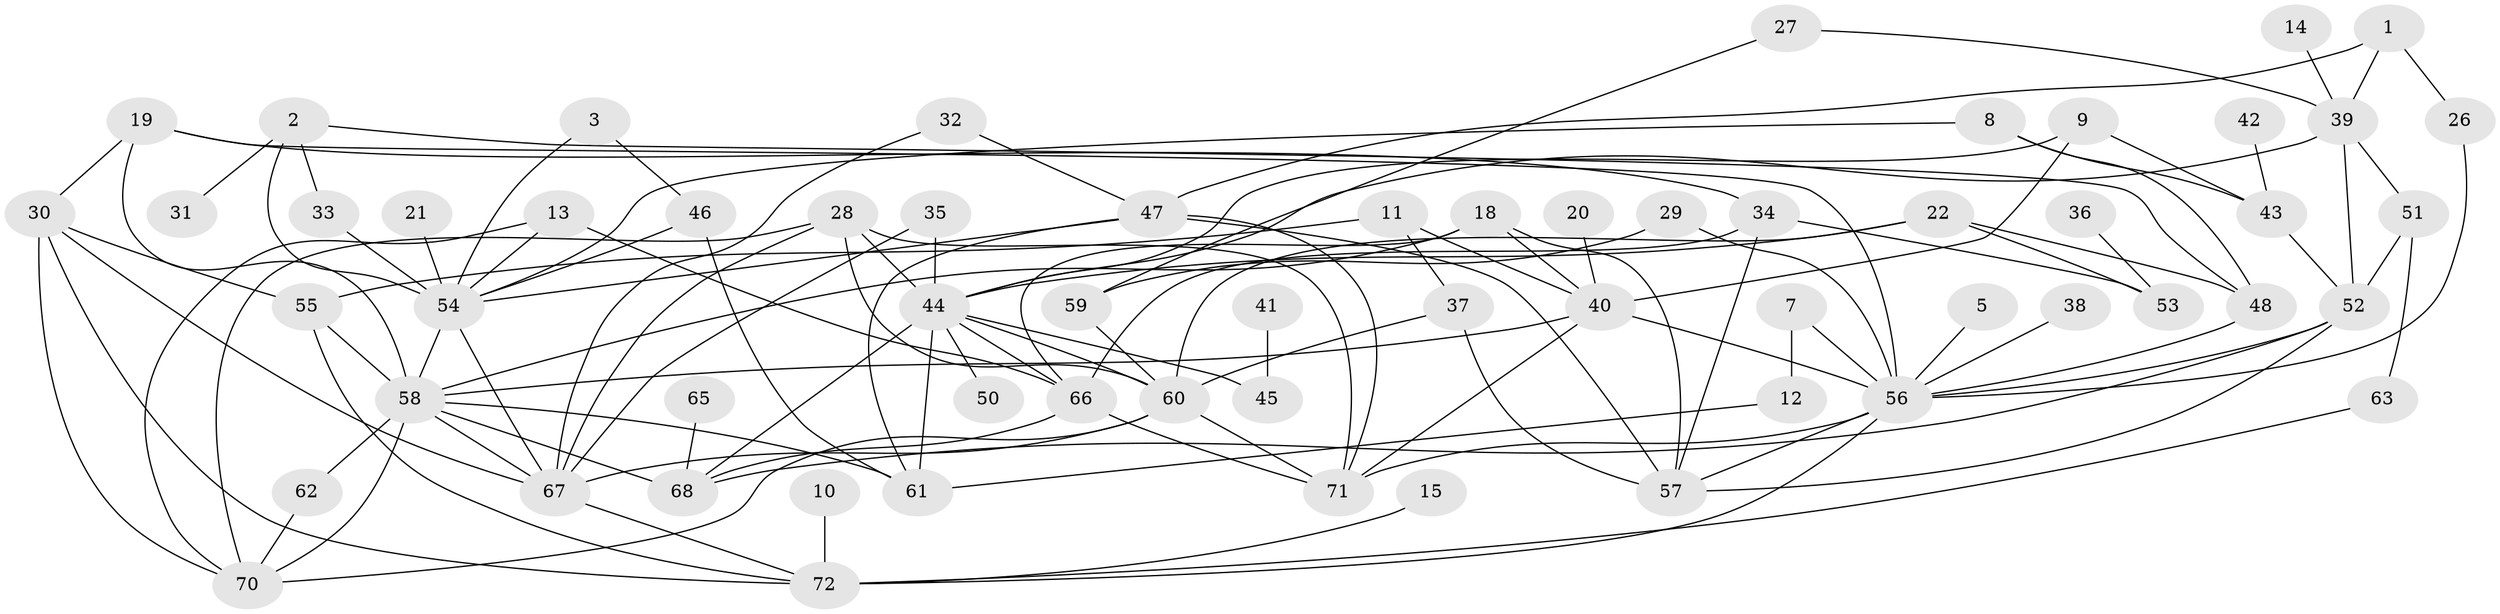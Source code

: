 // original degree distribution, {2: 0.24305555555555555, 3: 0.22916666666666666, 4: 0.10416666666666667, 1: 0.18055555555555555, 7: 0.020833333333333332, 5: 0.125, 0: 0.06944444444444445, 6: 0.027777777777777776}
// Generated by graph-tools (version 1.1) at 2025/25/03/09/25 03:25:16]
// undirected, 62 vertices, 117 edges
graph export_dot {
graph [start="1"]
  node [color=gray90,style=filled];
  1;
  2;
  3;
  5;
  7;
  8;
  9;
  10;
  11;
  12;
  13;
  14;
  15;
  18;
  19;
  20;
  21;
  22;
  26;
  27;
  28;
  29;
  30;
  31;
  32;
  33;
  34;
  35;
  36;
  37;
  38;
  39;
  40;
  41;
  42;
  43;
  44;
  45;
  46;
  47;
  48;
  50;
  51;
  52;
  53;
  54;
  55;
  56;
  57;
  58;
  59;
  60;
  61;
  62;
  63;
  65;
  66;
  67;
  68;
  70;
  71;
  72;
  1 -- 26 [weight=1.0];
  1 -- 39 [weight=1.0];
  1 -- 47 [weight=1.0];
  2 -- 31 [weight=1.0];
  2 -- 33 [weight=1.0];
  2 -- 48 [weight=1.0];
  2 -- 54 [weight=1.0];
  3 -- 46 [weight=1.0];
  3 -- 54 [weight=1.0];
  5 -- 56 [weight=1.0];
  7 -- 12 [weight=1.0];
  7 -- 56 [weight=1.0];
  8 -- 43 [weight=1.0];
  8 -- 48 [weight=1.0];
  8 -- 54 [weight=1.0];
  9 -- 40 [weight=1.0];
  9 -- 43 [weight=1.0];
  9 -- 44 [weight=1.0];
  10 -- 72 [weight=1.0];
  11 -- 37 [weight=1.0];
  11 -- 40 [weight=1.0];
  11 -- 55 [weight=1.0];
  12 -- 61 [weight=1.0];
  13 -- 54 [weight=1.0];
  13 -- 66 [weight=2.0];
  13 -- 70 [weight=1.0];
  14 -- 39 [weight=1.0];
  15 -- 72 [weight=1.0];
  18 -- 40 [weight=1.0];
  18 -- 57 [weight=1.0];
  18 -- 58 [weight=2.0];
  18 -- 66 [weight=1.0];
  19 -- 30 [weight=1.0];
  19 -- 34 [weight=1.0];
  19 -- 56 [weight=1.0];
  19 -- 58 [weight=1.0];
  20 -- 40 [weight=1.0];
  21 -- 54 [weight=2.0];
  22 -- 44 [weight=1.0];
  22 -- 48 [weight=1.0];
  22 -- 53 [weight=1.0];
  22 -- 60 [weight=1.0];
  26 -- 56 [weight=1.0];
  27 -- 39 [weight=1.0];
  27 -- 59 [weight=1.0];
  28 -- 44 [weight=1.0];
  28 -- 60 [weight=2.0];
  28 -- 67 [weight=1.0];
  28 -- 70 [weight=1.0];
  28 -- 71 [weight=1.0];
  29 -- 56 [weight=1.0];
  29 -- 59 [weight=1.0];
  30 -- 55 [weight=1.0];
  30 -- 67 [weight=1.0];
  30 -- 70 [weight=1.0];
  30 -- 72 [weight=1.0];
  32 -- 47 [weight=1.0];
  32 -- 67 [weight=1.0];
  33 -- 54 [weight=1.0];
  34 -- 53 [weight=1.0];
  34 -- 57 [weight=1.0];
  34 -- 66 [weight=1.0];
  35 -- 44 [weight=1.0];
  35 -- 67 [weight=1.0];
  36 -- 53 [weight=1.0];
  37 -- 57 [weight=1.0];
  37 -- 60 [weight=1.0];
  38 -- 56 [weight=1.0];
  39 -- 44 [weight=1.0];
  39 -- 51 [weight=1.0];
  39 -- 52 [weight=1.0];
  40 -- 56 [weight=1.0];
  40 -- 58 [weight=1.0];
  40 -- 71 [weight=1.0];
  41 -- 45 [weight=1.0];
  42 -- 43 [weight=1.0];
  43 -- 52 [weight=1.0];
  44 -- 45 [weight=1.0];
  44 -- 50 [weight=1.0];
  44 -- 60 [weight=1.0];
  44 -- 61 [weight=2.0];
  44 -- 66 [weight=1.0];
  44 -- 68 [weight=1.0];
  46 -- 54 [weight=1.0];
  46 -- 61 [weight=1.0];
  47 -- 54 [weight=1.0];
  47 -- 57 [weight=2.0];
  47 -- 61 [weight=1.0];
  47 -- 71 [weight=1.0];
  48 -- 56 [weight=1.0];
  51 -- 52 [weight=1.0];
  51 -- 63 [weight=1.0];
  52 -- 56 [weight=1.0];
  52 -- 57 [weight=1.0];
  52 -- 68 [weight=1.0];
  54 -- 58 [weight=1.0];
  54 -- 67 [weight=1.0];
  55 -- 58 [weight=1.0];
  55 -- 72 [weight=1.0];
  56 -- 57 [weight=1.0];
  56 -- 71 [weight=1.0];
  56 -- 72 [weight=1.0];
  58 -- 61 [weight=1.0];
  58 -- 62 [weight=1.0];
  58 -- 67 [weight=1.0];
  58 -- 68 [weight=1.0];
  58 -- 70 [weight=1.0];
  59 -- 60 [weight=1.0];
  60 -- 67 [weight=1.0];
  60 -- 70 [weight=1.0];
  60 -- 71 [weight=1.0];
  62 -- 70 [weight=1.0];
  63 -- 72 [weight=1.0];
  65 -- 68 [weight=1.0];
  66 -- 68 [weight=1.0];
  66 -- 71 [weight=1.0];
  67 -- 72 [weight=1.0];
}
